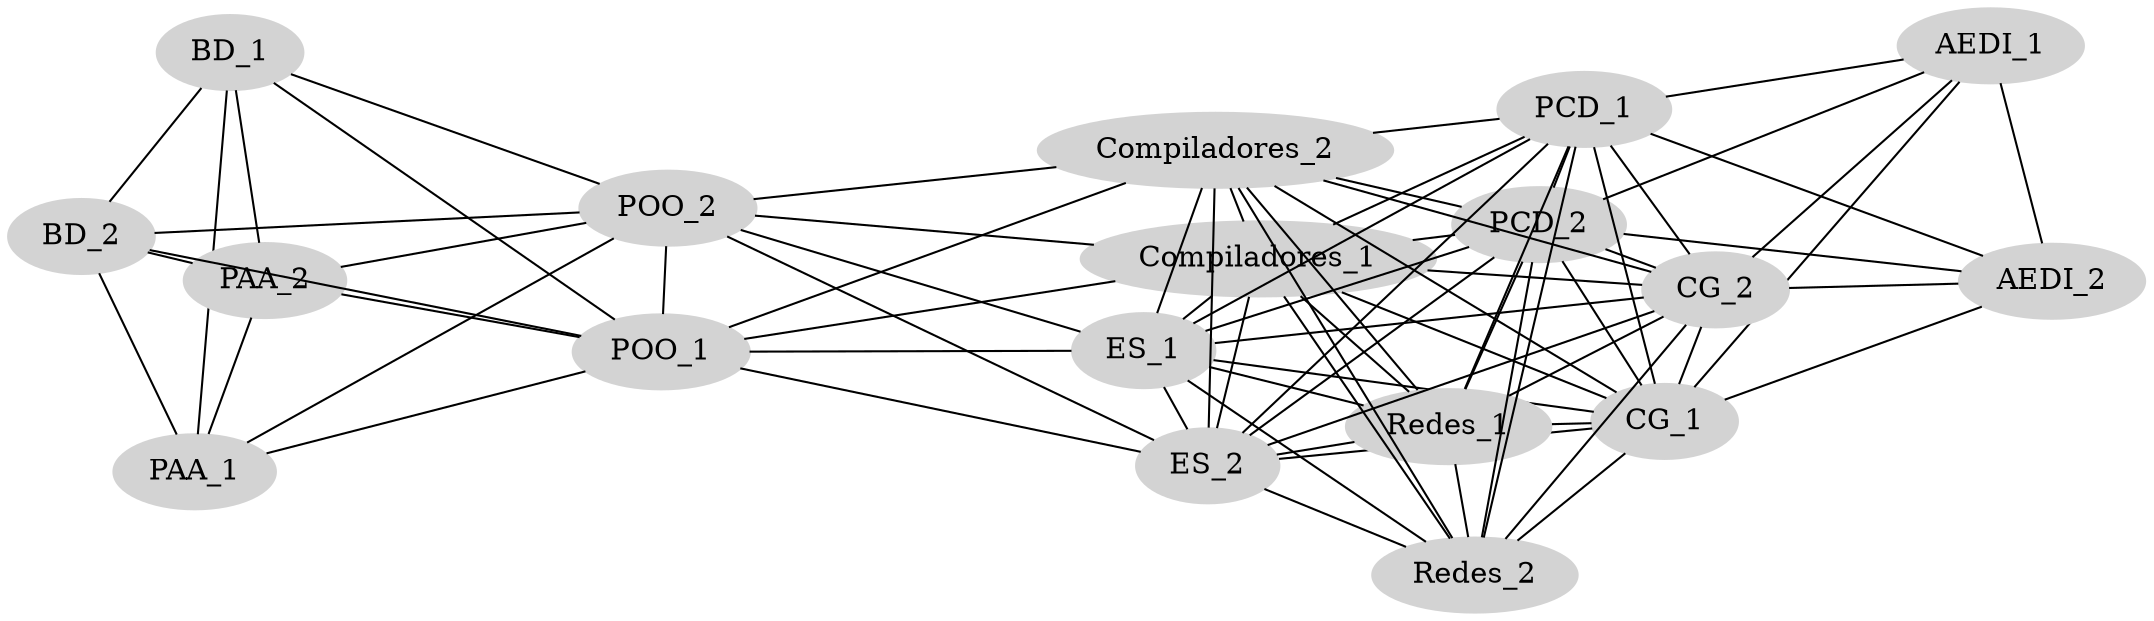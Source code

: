 graph G {
  // Layout e estilo geral
  layout=sfdp;
  overlap=false;
  node [shape=ellipse, style=filled, color=lightgray];

  subgraph cluster_AEDI {
    label = "Disciplina: AEDI";
    style = filled;
    color = lightgreen;
    "AEDI_1";
    "AEDI_2";
  }

  subgraph cluster_BD {
    label = "Disciplina: BD";
    style = filled;
    color = lightgreen;
    "BD_1";
    "BD_2";
  }

  subgraph cluster_CG {
    label = "Disciplina: CG";
    style = filled;
    color = lightgreen;
    "CG_1";
    "CG_2";
  }

  subgraph cluster_Compiladores {
    label = "Disciplina: Compiladores";
    style = filled;
    color = lightgreen;
    "Compiladores_1";
    "Compiladores_2";
  }

  subgraph cluster_ES {
    label = "Disciplina: ES";
    style = filled;
    color = lightgreen;
    "ES_1";
    "ES_2";
  }

  subgraph cluster_PAA {
    label = "Disciplina: PAA";
    style = filled;
    color = lightgreen;
    "PAA_1";
    "PAA_2";
  }

  subgraph cluster_PCD {
    label = "Disciplina: PCD";
    style = filled;
    color = lightgreen;
    "PCD_1";
    "PCD_2";
  }

  subgraph cluster_POO {
    label = "Disciplina: POO";
    style = filled;
    color = lightgreen;
    "POO_1";
    "POO_2";
  }

  subgraph cluster_Redes {
    label = "Disciplina: Redes";
    style = filled;
    color = lightgreen;
    "Redes_1";
    "Redes_2";
  }

  // Arestas representam TODOS os conflitos
  "AEDI_1" -- "AEDI_2";
  "AEDI_1" -- "CG_1";
  "AEDI_1" -- "CG_2";
  "AEDI_1" -- "PCD_1";
  "AEDI_1" -- "PCD_2";
  "AEDI_2" -- "CG_1";
  "AEDI_2" -- "CG_2";
  "AEDI_2" -- "PCD_1";
  "AEDI_2" -- "PCD_2";
  "BD_1" -- "BD_2";
  "BD_1" -- "PAA_1";
  "BD_1" -- "PAA_2";
  "BD_1" -- "POO_1";
  "BD_1" -- "POO_2";
  "BD_2" -- "PAA_1";
  "BD_2" -- "PAA_2";
  "BD_2" -- "POO_1";
  "BD_2" -- "POO_2";
  "CG_1" -- "CG_2";
  "CG_1" -- "Compiladores_1";
  "CG_1" -- "Compiladores_2";
  "CG_1" -- "ES_1";
  "CG_1" -- "ES_2";
  "CG_1" -- "PCD_1";
  "CG_1" -- "PCD_2";
  "CG_1" -- "Redes_1";
  "CG_1" -- "Redes_2";
  "CG_2" -- "Compiladores_1";
  "CG_2" -- "Compiladores_2";
  "CG_2" -- "ES_1";
  "CG_2" -- "ES_2";
  "CG_2" -- "PCD_1";
  "CG_2" -- "PCD_2";
  "CG_2" -- "Redes_1";
  "CG_2" -- "Redes_2";
  "Compiladores_1" -- "Compiladores_2";
  "Compiladores_1" -- "ES_1";
  "Compiladores_1" -- "ES_2";
  "Compiladores_1" -- "PCD_1";
  "Compiladores_1" -- "PCD_2";
  "Compiladores_1" -- "POO_1";
  "Compiladores_1" -- "POO_2";
  "Compiladores_1" -- "Redes_1";
  "Compiladores_1" -- "Redes_2";
  "Compiladores_2" -- "ES_1";
  "Compiladores_2" -- "ES_2";
  "Compiladores_2" -- "PCD_1";
  "Compiladores_2" -- "PCD_2";
  "Compiladores_2" -- "POO_1";
  "Compiladores_2" -- "POO_2";
  "Compiladores_2" -- "Redes_1";
  "Compiladores_2" -- "Redes_2";
  "ES_1" -- "ES_2";
  "ES_1" -- "PCD_1";
  "ES_1" -- "PCD_2";
  "ES_1" -- "POO_1";
  "ES_1" -- "POO_2";
  "ES_1" -- "Redes_1";
  "ES_1" -- "Redes_2";
  "ES_2" -- "PCD_1";
  "ES_2" -- "PCD_2";
  "ES_2" -- "POO_1";
  "ES_2" -- "POO_2";
  "ES_2" -- "Redes_1";
  "ES_2" -- "Redes_2";
  "PAA_1" -- "PAA_2";
  "PAA_1" -- "POO_1";
  "PAA_1" -- "POO_2";
  "PAA_2" -- "POO_1";
  "PAA_2" -- "POO_2";
  "PCD_1" -- "PCD_2";
  "PCD_1" -- "Redes_1";
  "PCD_1" -- "Redes_2";
  "PCD_2" -- "Redes_1";
  "PCD_2" -- "Redes_2";
  "POO_1" -- "POO_2";
  "Redes_1" -- "Redes_2";
}
